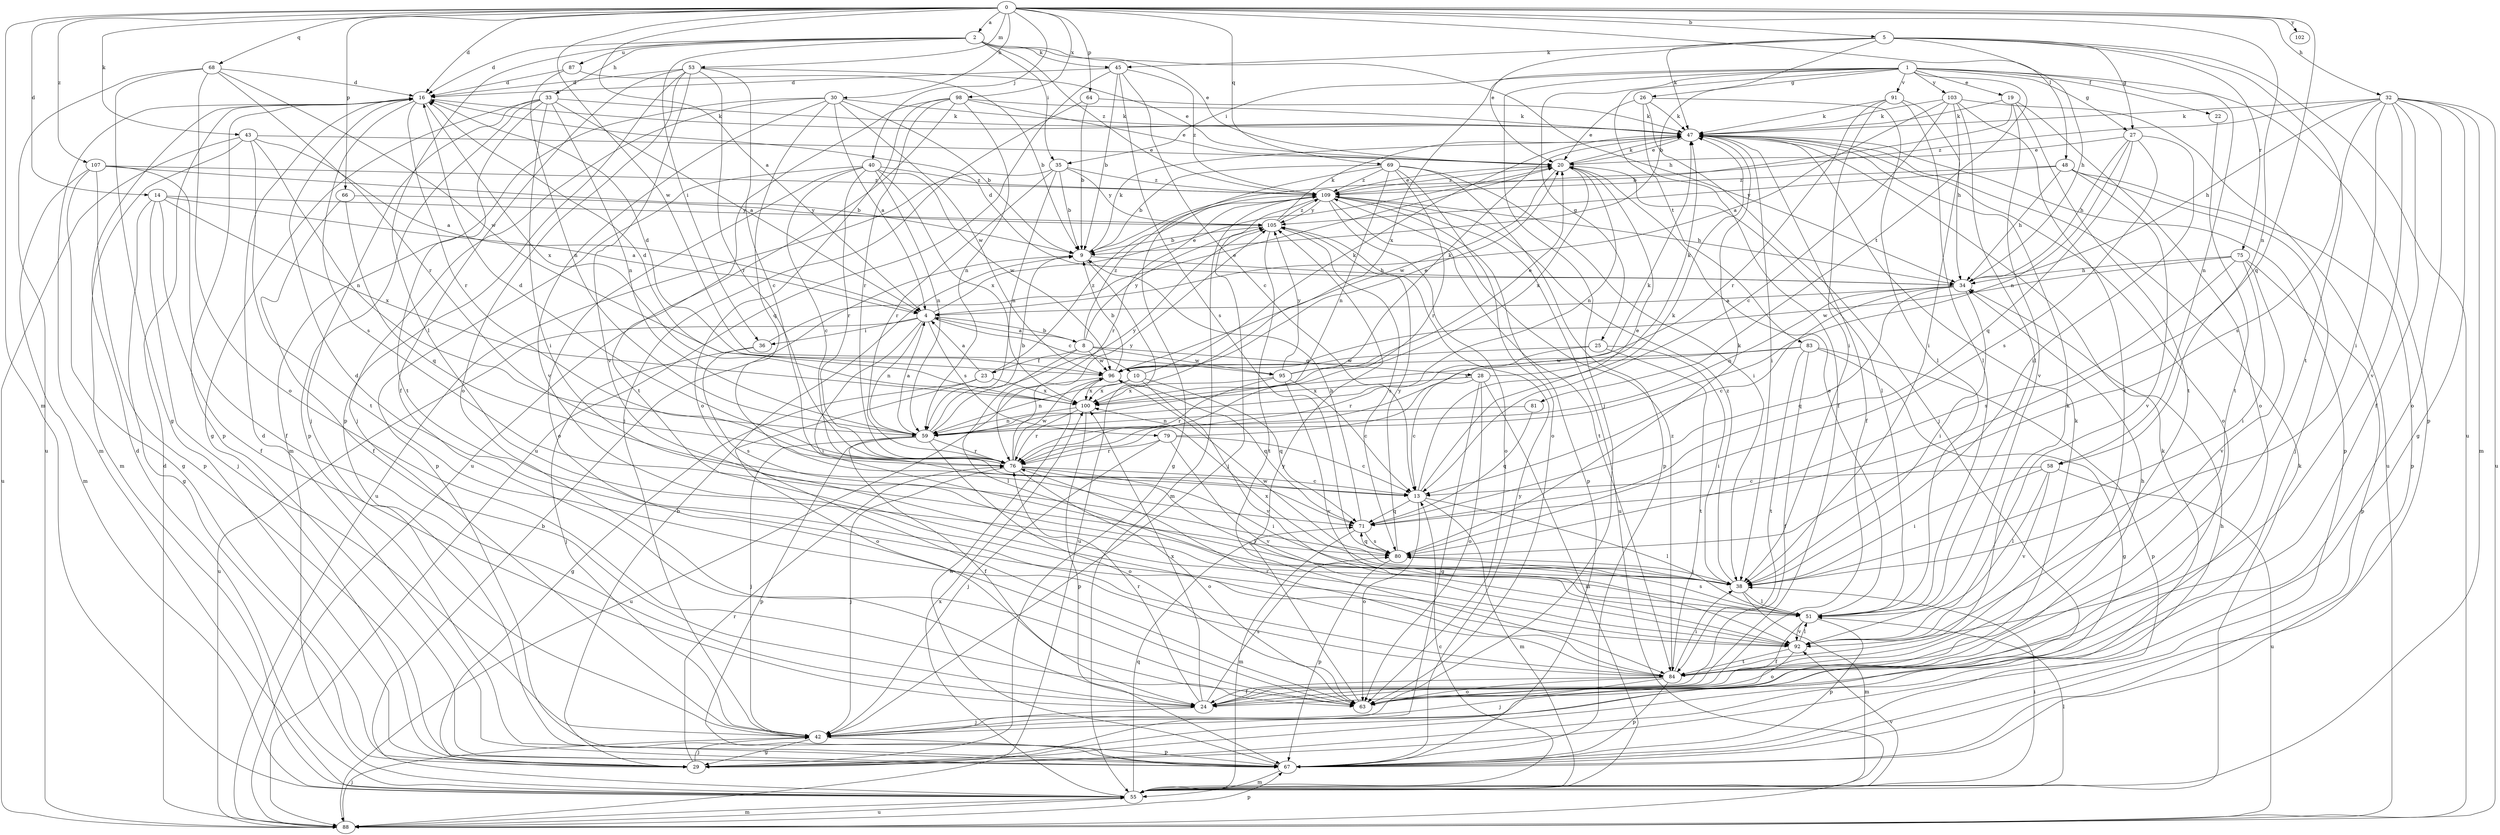 strict digraph  {
0;
1;
2;
4;
5;
8;
9;
10;
13;
14;
16;
19;
20;
22;
23;
24;
25;
26;
27;
28;
29;
30;
32;
33;
34;
35;
36;
38;
40;
42;
43;
45;
47;
48;
51;
53;
55;
58;
59;
63;
64;
66;
67;
68;
69;
71;
75;
76;
79;
80;
81;
83;
84;
87;
88;
91;
92;
95;
96;
98;
100;
102;
103;
105;
107;
109;
0 -> 2  [label=a];
0 -> 4  [label=a];
0 -> 5  [label=b];
0 -> 14  [label=d];
0 -> 16  [label=d];
0 -> 30  [label=h];
0 -> 32  [label=h];
0 -> 40  [label=j];
0 -> 43  [label=k];
0 -> 48  [label=l];
0 -> 53  [label=m];
0 -> 55  [label=m];
0 -> 58  [label=n];
0 -> 64  [label=p];
0 -> 66  [label=p];
0 -> 68  [label=q];
0 -> 69  [label=q];
0 -> 71  [label=q];
0 -> 95  [label=w];
0 -> 98  [label=x];
0 -> 102  [label=y];
0 -> 107  [label=z];
1 -> 19  [label=e];
1 -> 22  [label=f];
1 -> 25  [label=g];
1 -> 26  [label=g];
1 -> 27  [label=g];
1 -> 35  [label=i];
1 -> 42  [label=j];
1 -> 58  [label=n];
1 -> 67  [label=p];
1 -> 81  [label=t];
1 -> 83  [label=t];
1 -> 91  [label=v];
1 -> 100  [label=x];
1 -> 103  [label=y];
2 -> 16  [label=d];
2 -> 20  [label=e];
2 -> 33  [label=h];
2 -> 34  [label=h];
2 -> 35  [label=i];
2 -> 36  [label=i];
2 -> 45  [label=k];
2 -> 51  [label=l];
2 -> 87  [label=u];
2 -> 109  [label=z];
4 -> 8  [label=b];
4 -> 10  [label=c];
4 -> 20  [label=e];
4 -> 36  [label=i];
4 -> 38  [label=i];
4 -> 59  [label=n];
4 -> 79  [label=s];
4 -> 88  [label=u];
5 -> 9  [label=b];
5 -> 20  [label=e];
5 -> 27  [label=g];
5 -> 34  [label=h];
5 -> 45  [label=k];
5 -> 47  [label=k];
5 -> 75  [label=r];
5 -> 84  [label=t];
5 -> 88  [label=u];
8 -> 4  [label=a];
8 -> 23  [label=f];
8 -> 28  [label=g];
8 -> 51  [label=l];
8 -> 95  [label=w];
8 -> 96  [label=w];
8 -> 105  [label=y];
8 -> 109  [label=z];
9 -> 34  [label=h];
9 -> 47  [label=k];
9 -> 88  [label=u];
10 -> 47  [label=k];
10 -> 59  [label=n];
10 -> 71  [label=q];
10 -> 92  [label=v];
10 -> 100  [label=x];
13 -> 20  [label=e];
13 -> 47  [label=k];
13 -> 51  [label=l];
13 -> 55  [label=m];
13 -> 63  [label=o];
13 -> 71  [label=q];
14 -> 4  [label=a];
14 -> 24  [label=f];
14 -> 29  [label=g];
14 -> 42  [label=j];
14 -> 100  [label=x];
14 -> 105  [label=y];
16 -> 47  [label=k];
16 -> 55  [label=m];
16 -> 67  [label=p];
16 -> 76  [label=r];
16 -> 80  [label=s];
16 -> 100  [label=x];
19 -> 9  [label=b];
19 -> 47  [label=k];
19 -> 63  [label=o];
19 -> 84  [label=t];
19 -> 92  [label=v];
20 -> 47  [label=k];
20 -> 51  [label=l];
20 -> 59  [label=n];
20 -> 96  [label=w];
20 -> 100  [label=x];
20 -> 109  [label=z];
22 -> 84  [label=t];
23 -> 4  [label=a];
23 -> 29  [label=g];
23 -> 63  [label=o];
23 -> 100  [label=x];
23 -> 109  [label=z];
24 -> 42  [label=j];
24 -> 47  [label=k];
24 -> 76  [label=r];
24 -> 80  [label=s];
24 -> 100  [label=x];
25 -> 38  [label=i];
25 -> 76  [label=r];
25 -> 84  [label=t];
25 -> 96  [label=w];
26 -> 20  [label=e];
26 -> 24  [label=f];
26 -> 42  [label=j];
26 -> 47  [label=k];
26 -> 51  [label=l];
27 -> 20  [label=e];
27 -> 34  [label=h];
27 -> 38  [label=i];
27 -> 59  [label=n];
27 -> 71  [label=q];
27 -> 80  [label=s];
28 -> 13  [label=c];
28 -> 29  [label=g];
28 -> 47  [label=k];
28 -> 55  [label=m];
28 -> 63  [label=o];
28 -> 100  [label=x];
29 -> 9  [label=b];
29 -> 34  [label=h];
29 -> 42  [label=j];
29 -> 47  [label=k];
29 -> 76  [label=r];
30 -> 4  [label=a];
30 -> 9  [label=b];
30 -> 42  [label=j];
30 -> 47  [label=k];
30 -> 55  [label=m];
30 -> 71  [label=q];
30 -> 92  [label=v];
30 -> 96  [label=w];
32 -> 24  [label=f];
32 -> 29  [label=g];
32 -> 34  [label=h];
32 -> 38  [label=i];
32 -> 47  [label=k];
32 -> 55  [label=m];
32 -> 63  [label=o];
32 -> 80  [label=s];
32 -> 88  [label=u];
32 -> 92  [label=v];
32 -> 109  [label=z];
33 -> 4  [label=a];
33 -> 29  [label=g];
33 -> 38  [label=i];
33 -> 42  [label=j];
33 -> 47  [label=k];
33 -> 59  [label=n];
33 -> 67  [label=p];
33 -> 84  [label=t];
34 -> 4  [label=a];
34 -> 13  [label=c];
34 -> 16  [label=d];
34 -> 38  [label=i];
34 -> 59  [label=n];
34 -> 71  [label=q];
35 -> 9  [label=b];
35 -> 59  [label=n];
35 -> 76  [label=r];
35 -> 88  [label=u];
35 -> 105  [label=y];
35 -> 109  [label=z];
36 -> 20  [label=e];
36 -> 42  [label=j];
36 -> 80  [label=s];
38 -> 51  [label=l];
38 -> 55  [label=m];
38 -> 96  [label=w];
38 -> 100  [label=x];
38 -> 109  [label=z];
40 -> 13  [label=c];
40 -> 59  [label=n];
40 -> 63  [label=o];
40 -> 67  [label=p];
40 -> 76  [label=r];
40 -> 96  [label=w];
40 -> 100  [label=x];
40 -> 109  [label=z];
42 -> 29  [label=g];
42 -> 67  [label=p];
43 -> 4  [label=a];
43 -> 20  [label=e];
43 -> 55  [label=m];
43 -> 59  [label=n];
43 -> 84  [label=t];
43 -> 88  [label=u];
45 -> 9  [label=b];
45 -> 13  [label=c];
45 -> 16  [label=d];
45 -> 80  [label=s];
45 -> 88  [label=u];
45 -> 109  [label=z];
47 -> 20  [label=e];
47 -> 24  [label=f];
47 -> 38  [label=i];
47 -> 63  [label=o];
47 -> 67  [label=p];
48 -> 34  [label=h];
48 -> 42  [label=j];
48 -> 67  [label=p];
48 -> 92  [label=v];
48 -> 105  [label=y];
48 -> 109  [label=z];
51 -> 20  [label=e];
51 -> 24  [label=f];
51 -> 67  [label=p];
51 -> 80  [label=s];
51 -> 92  [label=v];
53 -> 13  [label=c];
53 -> 16  [label=d];
53 -> 20  [label=e];
53 -> 24  [label=f];
53 -> 63  [label=o];
53 -> 67  [label=p];
53 -> 76  [label=r];
53 -> 92  [label=v];
55 -> 9  [label=b];
55 -> 13  [label=c];
55 -> 16  [label=d];
55 -> 38  [label=i];
55 -> 47  [label=k];
55 -> 51  [label=l];
55 -> 71  [label=q];
55 -> 88  [label=u];
55 -> 92  [label=v];
55 -> 100  [label=x];
58 -> 13  [label=c];
58 -> 38  [label=i];
58 -> 51  [label=l];
58 -> 88  [label=u];
58 -> 92  [label=v];
59 -> 4  [label=a];
59 -> 9  [label=b];
59 -> 24  [label=f];
59 -> 42  [label=j];
59 -> 63  [label=o];
59 -> 67  [label=p];
59 -> 76  [label=r];
59 -> 105  [label=y];
63 -> 105  [label=y];
64 -> 9  [label=b];
64 -> 42  [label=j];
64 -> 47  [label=k];
66 -> 24  [label=f];
66 -> 71  [label=q];
66 -> 105  [label=y];
67 -> 16  [label=d];
67 -> 55  [label=m];
67 -> 96  [label=w];
67 -> 105  [label=y];
68 -> 16  [label=d];
68 -> 29  [label=g];
68 -> 63  [label=o];
68 -> 76  [label=r];
68 -> 88  [label=u];
68 -> 96  [label=w];
69 -> 9  [label=b];
69 -> 29  [label=g];
69 -> 38  [label=i];
69 -> 59  [label=n];
69 -> 63  [label=o];
69 -> 67  [label=p];
69 -> 76  [label=r];
69 -> 109  [label=z];
71 -> 9  [label=b];
71 -> 55  [label=m];
71 -> 80  [label=s];
75 -> 34  [label=h];
75 -> 38  [label=i];
75 -> 67  [label=p];
75 -> 80  [label=s];
75 -> 92  [label=v];
75 -> 96  [label=w];
76 -> 13  [label=c];
76 -> 16  [label=d];
76 -> 38  [label=i];
76 -> 42  [label=j];
76 -> 51  [label=l];
76 -> 63  [label=o];
76 -> 96  [label=w];
76 -> 105  [label=y];
79 -> 13  [label=c];
79 -> 42  [label=j];
79 -> 47  [label=k];
79 -> 76  [label=r];
79 -> 92  [label=v];
80 -> 38  [label=i];
80 -> 47  [label=k];
80 -> 67  [label=p];
80 -> 71  [label=q];
80 -> 105  [label=y];
81 -> 59  [label=n];
81 -> 71  [label=q];
83 -> 24  [label=f];
83 -> 29  [label=g];
83 -> 67  [label=p];
83 -> 84  [label=t];
83 -> 96  [label=w];
83 -> 100  [label=x];
84 -> 24  [label=f];
84 -> 34  [label=h];
84 -> 38  [label=i];
84 -> 42  [label=j];
84 -> 47  [label=k];
84 -> 63  [label=o];
84 -> 67  [label=p];
84 -> 76  [label=r];
84 -> 109  [label=z];
87 -> 9  [label=b];
87 -> 16  [label=d];
87 -> 59  [label=n];
88 -> 16  [label=d];
88 -> 42  [label=j];
88 -> 55  [label=m];
88 -> 67  [label=p];
91 -> 34  [label=h];
91 -> 38  [label=i];
91 -> 47  [label=k];
91 -> 51  [label=l];
91 -> 76  [label=r];
92 -> 16  [label=d];
92 -> 51  [label=l];
92 -> 63  [label=o];
92 -> 84  [label=t];
95 -> 13  [label=c];
95 -> 20  [label=e];
95 -> 47  [label=k];
95 -> 76  [label=r];
95 -> 92  [label=v];
95 -> 100  [label=x];
95 -> 105  [label=y];
96 -> 9  [label=b];
96 -> 16  [label=d];
96 -> 20  [label=e];
96 -> 71  [label=q];
96 -> 88  [label=u];
96 -> 100  [label=x];
98 -> 20  [label=e];
98 -> 47  [label=k];
98 -> 59  [label=n];
98 -> 63  [label=o];
98 -> 76  [label=r];
98 -> 84  [label=t];
98 -> 88  [label=u];
100 -> 16  [label=d];
100 -> 59  [label=n];
100 -> 67  [label=p];
100 -> 76  [label=r];
103 -> 4  [label=a];
103 -> 13  [label=c];
103 -> 38  [label=i];
103 -> 47  [label=k];
103 -> 51  [label=l];
103 -> 84  [label=t];
103 -> 88  [label=u];
105 -> 9  [label=b];
105 -> 47  [label=k];
105 -> 80  [label=s];
105 -> 84  [label=t];
105 -> 109  [label=z];
107 -> 9  [label=b];
107 -> 24  [label=f];
107 -> 29  [label=g];
107 -> 55  [label=m];
107 -> 67  [label=p];
107 -> 109  [label=z];
109 -> 20  [label=e];
109 -> 34  [label=h];
109 -> 42  [label=j];
109 -> 55  [label=m];
109 -> 63  [label=o];
109 -> 67  [label=p];
109 -> 76  [label=r];
109 -> 84  [label=t];
109 -> 88  [label=u];
109 -> 105  [label=y];
}
